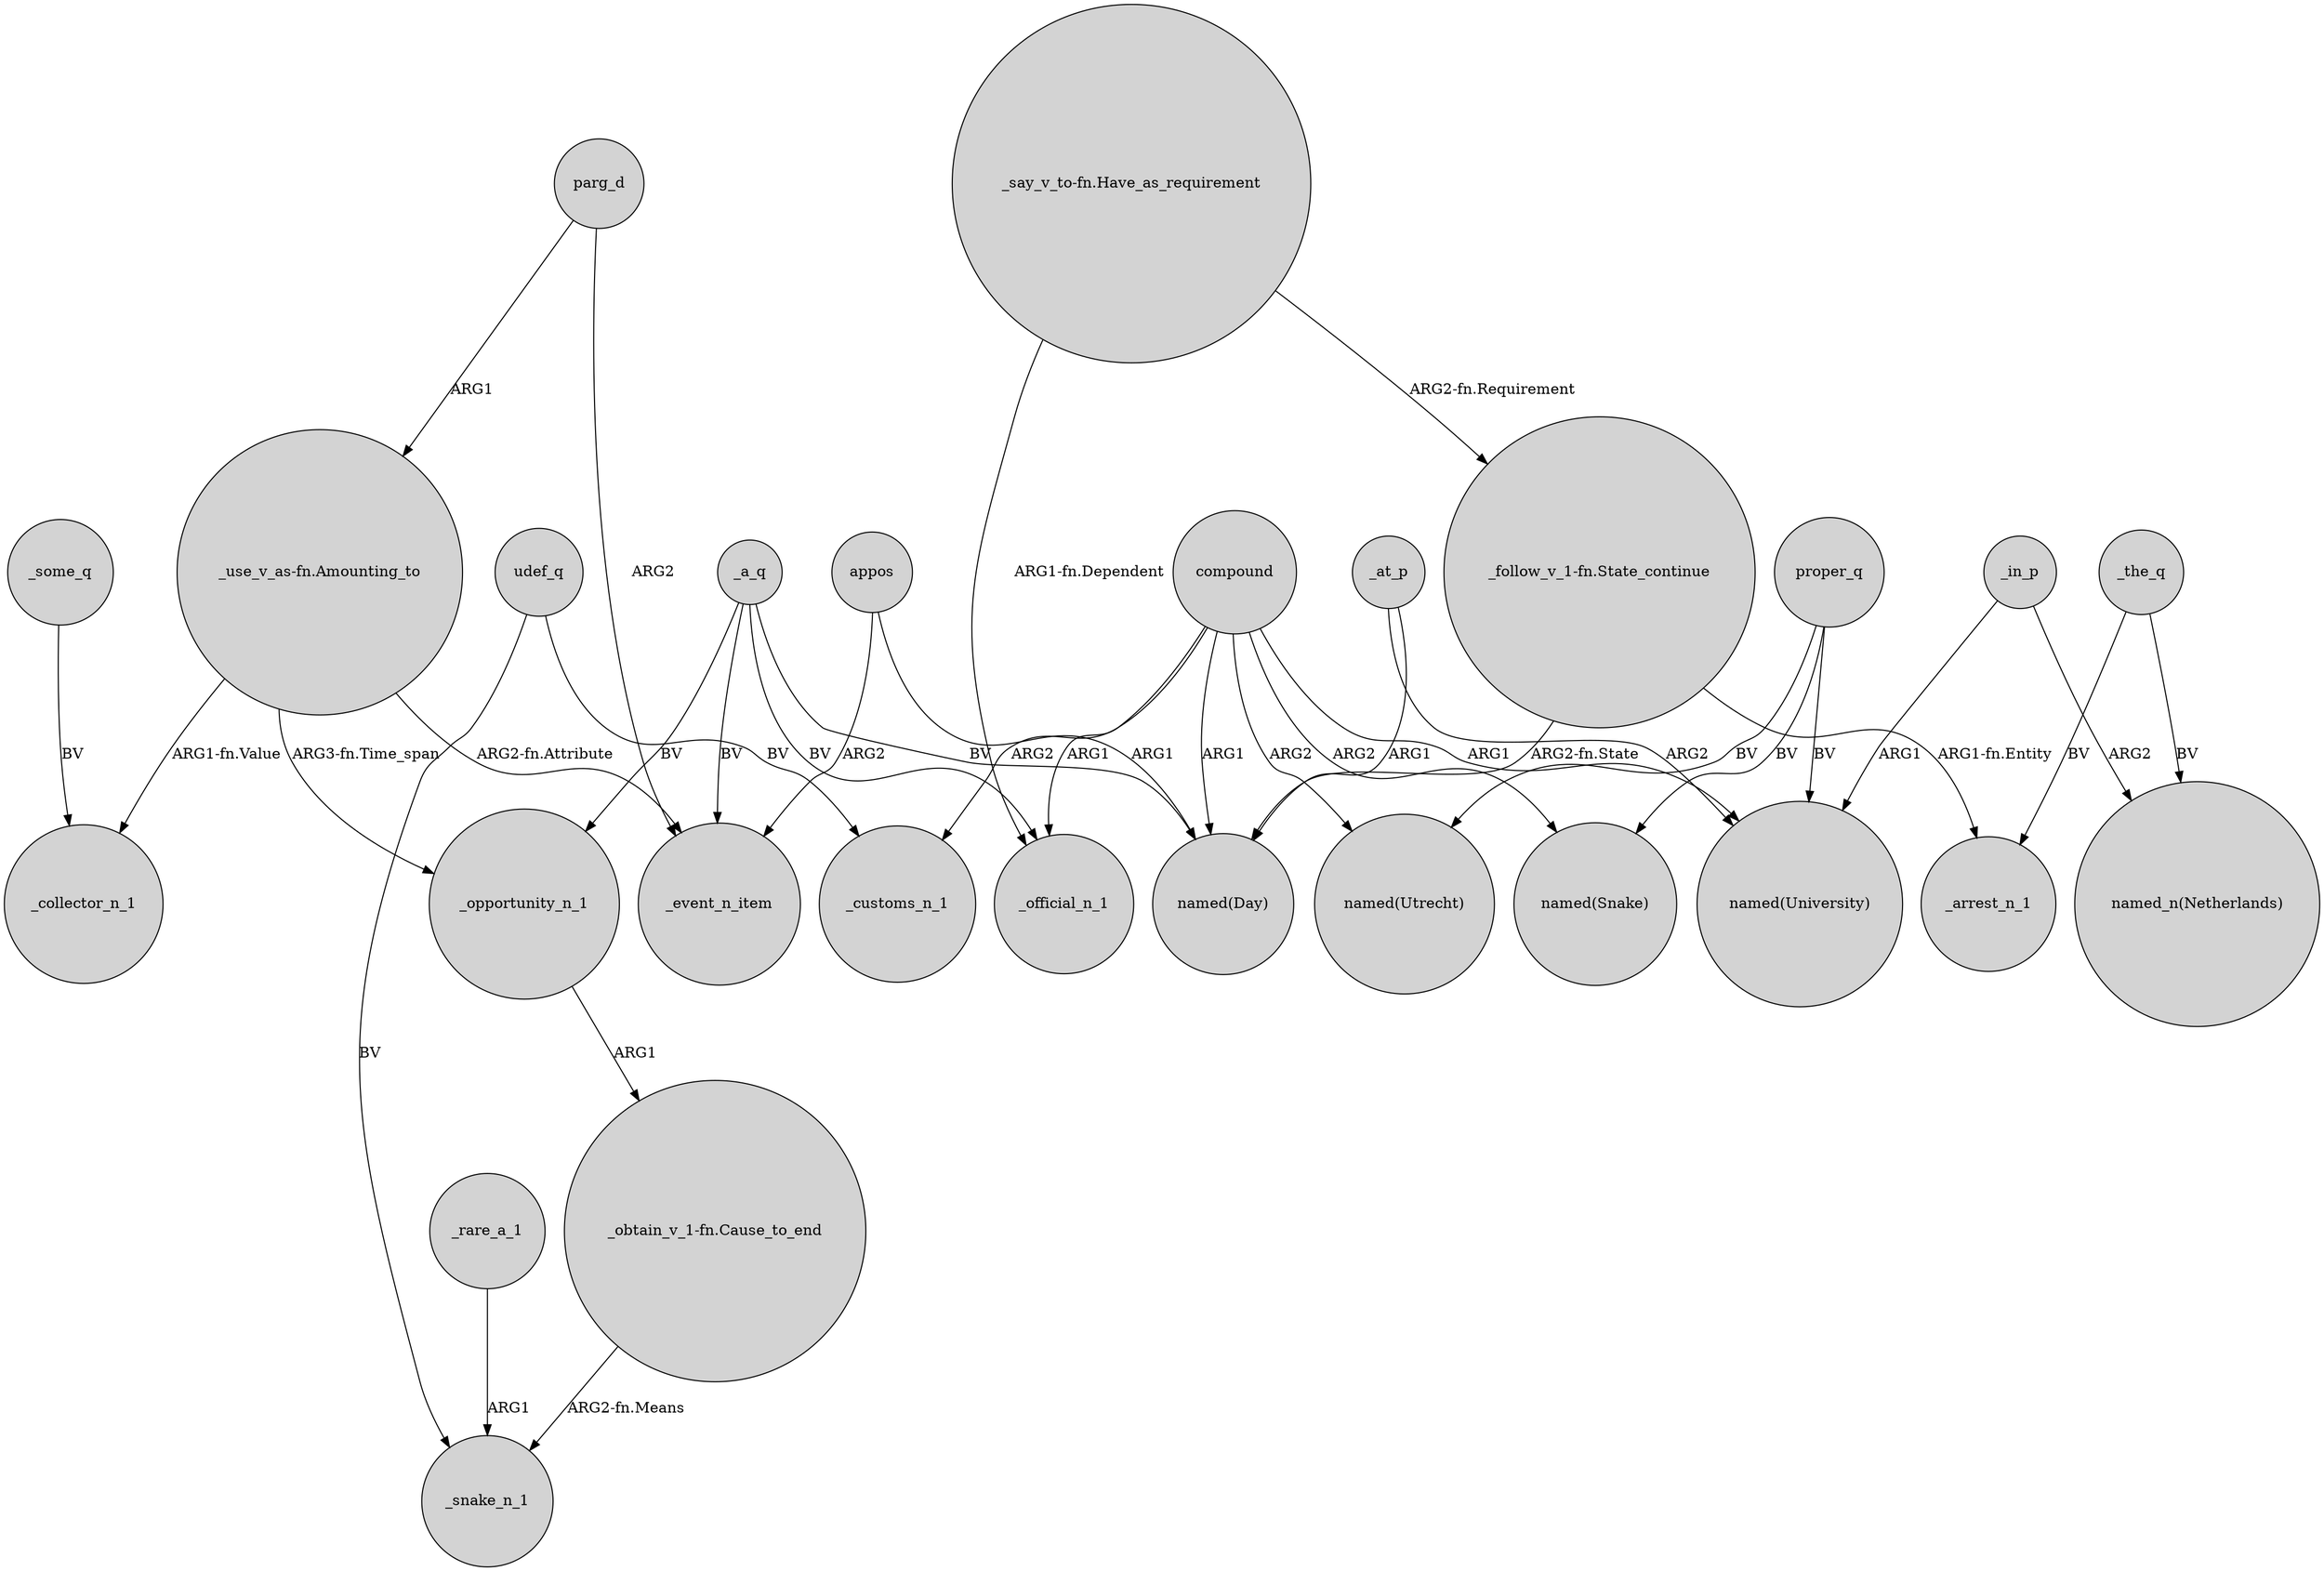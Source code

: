 digraph {
	node [shape=circle style=filled]
	"_use_v_as-fn.Amounting_to" -> _opportunity_n_1 [label="ARG3-fn.Time_span"]
	"_say_v_to-fn.Have_as_requirement" -> _official_n_1 [label="ARG1-fn.Dependent"]
	compound -> "named(Day)" [label=ARG1]
	udef_q -> _snake_n_1 [label=BV]
	proper_q -> "named(University)" [label=BV]
	_a_q -> _official_n_1 [label=BV]
	compound -> _customs_n_1 [label=ARG2]
	"_use_v_as-fn.Amounting_to" -> _collector_n_1 [label="ARG1-fn.Value"]
	proper_q -> "named(Snake)" [label=BV]
	udef_q -> _customs_n_1 [label=BV]
	_in_p -> "named_n(Netherlands)" [label=ARG2]
	_a_q -> _opportunity_n_1 [label=BV]
	appos -> _event_n_item [label=ARG2]
	_rare_a_1 -> _snake_n_1 [label=ARG1]
	compound -> "named(Snake)" [label=ARG2]
	compound -> "named(Utrecht)" [label=ARG2]
	_opportunity_n_1 -> "_obtain_v_1-fn.Cause_to_end" [label=ARG1]
	parg_d -> _event_n_item [label=ARG2]
	_a_q -> _event_n_item [label=BV]
	parg_d -> "_use_v_as-fn.Amounting_to" [label=ARG1]
	"_obtain_v_1-fn.Cause_to_end" -> _snake_n_1 [label="ARG2-fn.Means"]
	_in_p -> "named(University)" [label=ARG1]
	_a_q -> "named(Day)" [label=BV]
	compound -> _official_n_1 [label=ARG1]
	_the_q -> "named_n(Netherlands)" [label=BV]
	_the_q -> _arrest_n_1 [label=BV]
	_some_q -> _collector_n_1 [label=BV]
	"_say_v_to-fn.Have_as_requirement" -> "_follow_v_1-fn.State_continue" [label="ARG2-fn.Requirement"]
	proper_q -> "named(Utrecht)" [label=BV]
	compound -> "named(University)" [label=ARG1]
	appos -> "named(Day)" [label=ARG1]
	"_follow_v_1-fn.State_continue" -> _arrest_n_1 [label="ARG1-fn.Entity"]
	"_use_v_as-fn.Amounting_to" -> _event_n_item [label="ARG2-fn.Attribute"]
	_at_p -> "named(Day)" [label=ARG1]
	_at_p -> "named(University)" [label=ARG2]
	"_follow_v_1-fn.State_continue" -> "named(Day)" [label="ARG2-fn.State"]
}
